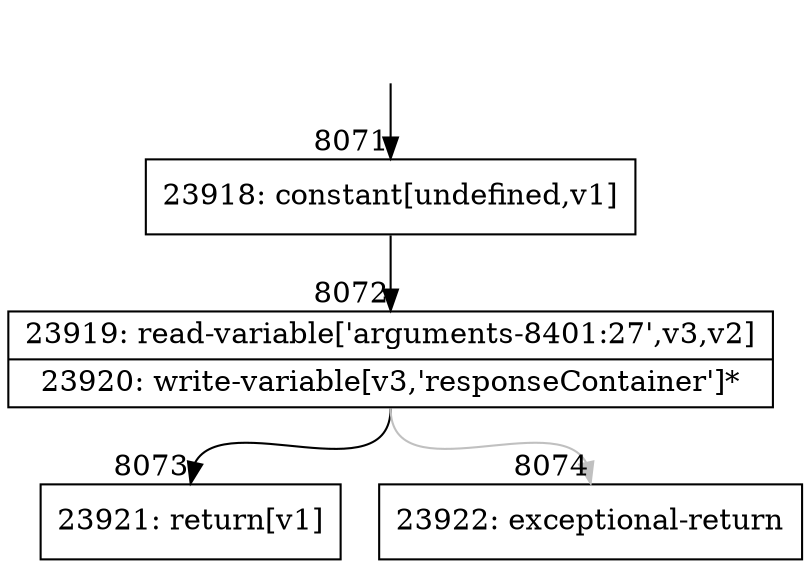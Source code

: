 digraph {
rankdir="TD"
BB_entry503[shape=none,label=""];
BB_entry503 -> BB8071 [tailport=s, headport=n, headlabel="    8071"]
BB8071 [shape=record label="{23918: constant[undefined,v1]}" ] 
BB8071 -> BB8072 [tailport=s, headport=n, headlabel="      8072"]
BB8072 [shape=record label="{23919: read-variable['arguments-8401:27',v3,v2]|23920: write-variable[v3,'responseContainer']*}" ] 
BB8072 -> BB8073 [tailport=s, headport=n, headlabel="      8073"]
BB8072 -> BB8074 [tailport=s, headport=n, color=gray, headlabel="      8074"]
BB8073 [shape=record label="{23921: return[v1]}" ] 
BB8074 [shape=record label="{23922: exceptional-return}" ] 
}
